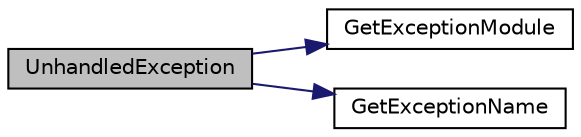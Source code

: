 digraph G
{
  edge [fontname="Helvetica",fontsize="10",labelfontname="Helvetica",labelfontsize="10"];
  node [fontname="Helvetica",fontsize="10",shape=record];
  rankdir="LR";
  Node1 [label="UnhandledException",height=0.2,width=0.4,color="black", fillcolor="grey75", style="filled" fontcolor="black"];
  Node1 -> Node2 [color="midnightblue",fontsize="10",style="solid",fontname="Helvetica"];
  Node2 [label="GetExceptionModule",height=0.2,width=0.4,color="black", fillcolor="white", style="filled",URL="$backtracer__win32_8cpp.html#aa09531a116f4aedc290bc18f132fa575"];
  Node1 -> Node3 [color="midnightblue",fontsize="10",style="solid",fontname="Helvetica"];
  Node3 [label="GetExceptionName",height=0.2,width=0.4,color="black", fillcolor="white", style="filled",URL="$backtracer__win32_8cpp.html#ae51d1070d5781aaf2ebc2ef812914854"];
}

